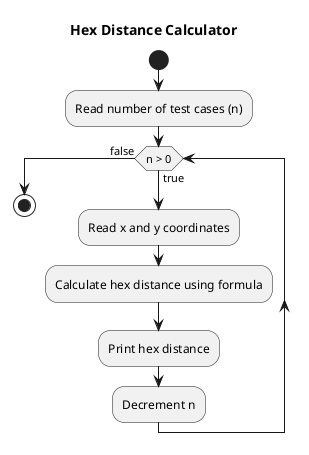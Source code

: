 @startuml TD
title Hex Distance Calculator

start
:Read number of test cases (n);
while (n > 0) is (true)
    :Read x and y coordinates;
    :Calculate hex distance using formula;
    :Print hex distance;
    :Decrement n;
endwhile (false)
stop

@enduml
